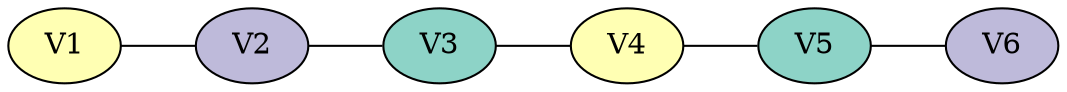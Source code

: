 graph colored {
node [style=filled colorscheme="set312"];
rankdir=RL;
V2--V1;
V3--V2;
V4--V3;
V5--V4;
V6--V5;
V1[fillcolor="2"];
V2[fillcolor="3"];
V3[fillcolor="1"];
V4[fillcolor="2"];
V5[fillcolor="1"];
V6[fillcolor="3"];
}